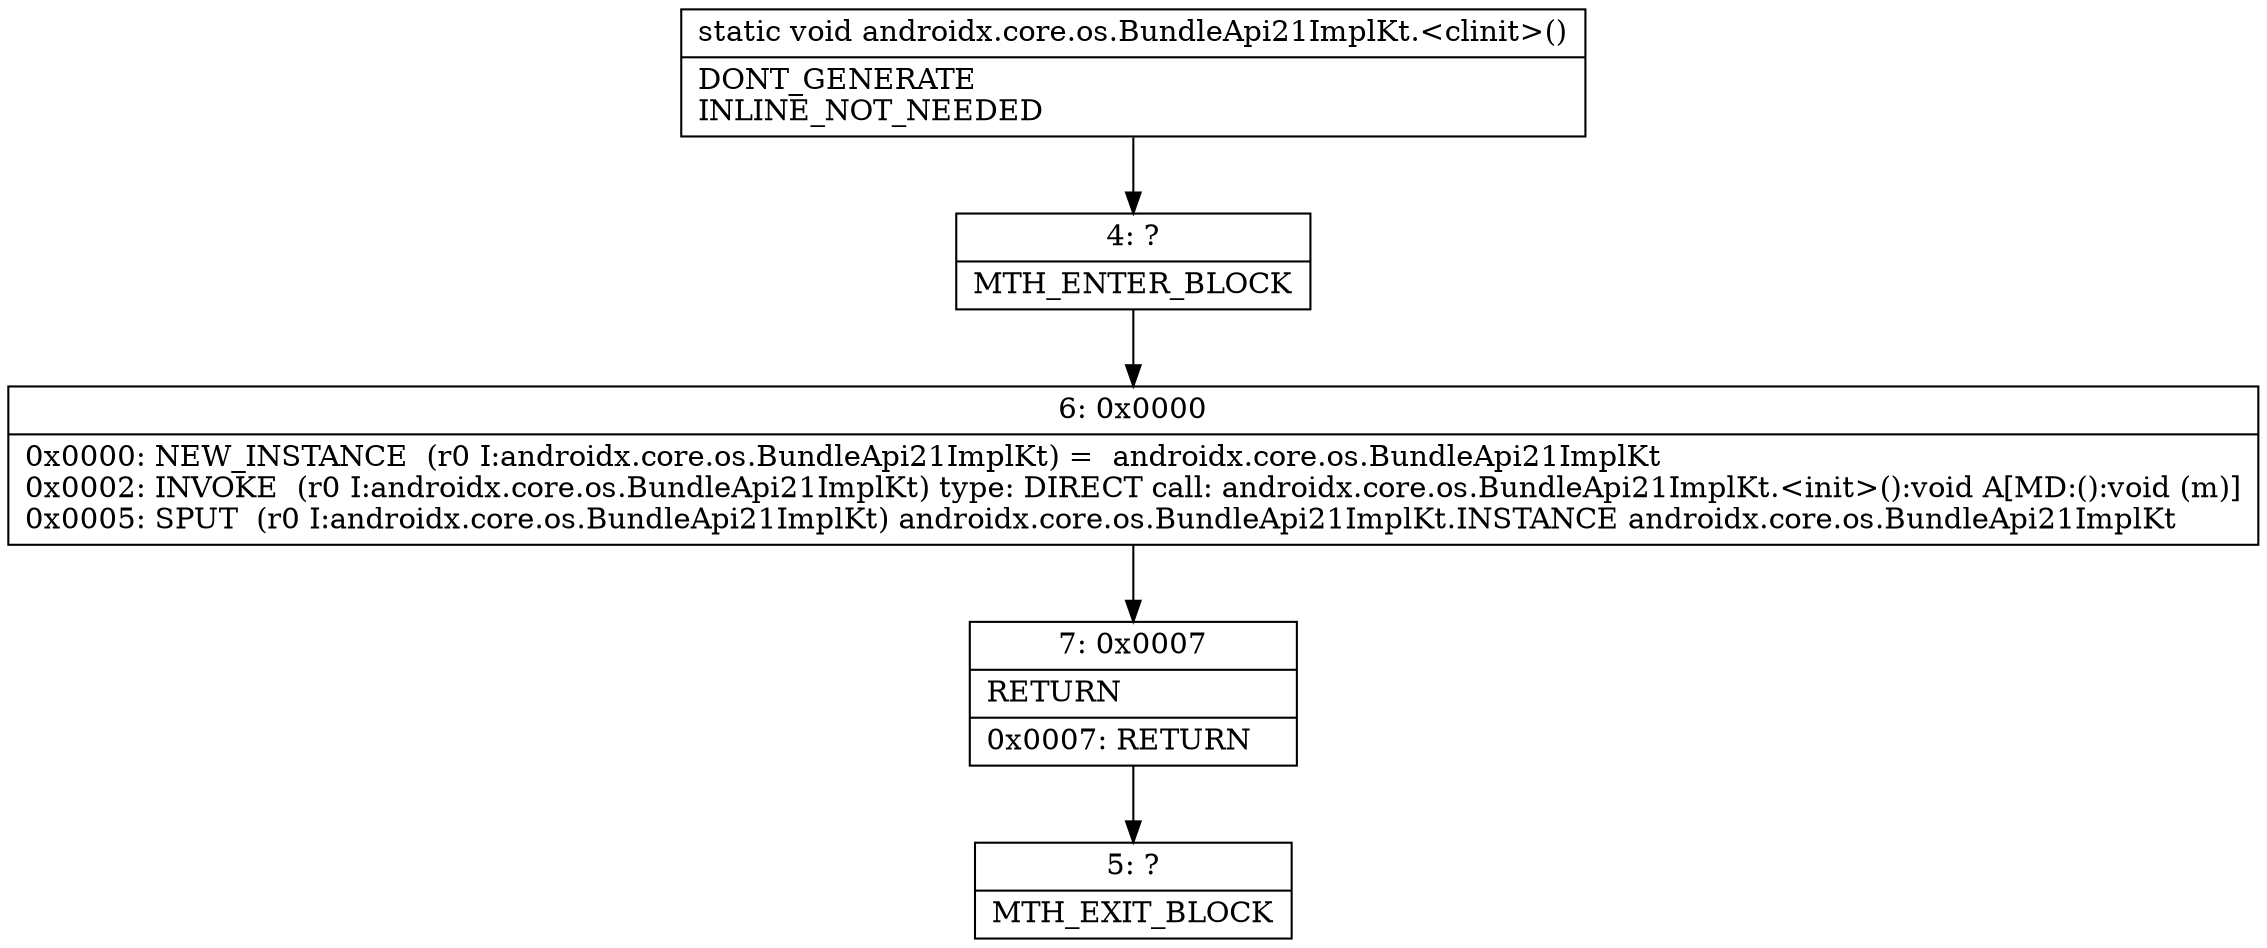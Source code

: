 digraph "CFG forandroidx.core.os.BundleApi21ImplKt.\<clinit\>()V" {
Node_4 [shape=record,label="{4\:\ ?|MTH_ENTER_BLOCK\l}"];
Node_6 [shape=record,label="{6\:\ 0x0000|0x0000: NEW_INSTANCE  (r0 I:androidx.core.os.BundleApi21ImplKt) =  androidx.core.os.BundleApi21ImplKt \l0x0002: INVOKE  (r0 I:androidx.core.os.BundleApi21ImplKt) type: DIRECT call: androidx.core.os.BundleApi21ImplKt.\<init\>():void A[MD:():void (m)]\l0x0005: SPUT  (r0 I:androidx.core.os.BundleApi21ImplKt) androidx.core.os.BundleApi21ImplKt.INSTANCE androidx.core.os.BundleApi21ImplKt \l}"];
Node_7 [shape=record,label="{7\:\ 0x0007|RETURN\l|0x0007: RETURN   \l}"];
Node_5 [shape=record,label="{5\:\ ?|MTH_EXIT_BLOCK\l}"];
MethodNode[shape=record,label="{static void androidx.core.os.BundleApi21ImplKt.\<clinit\>()  | DONT_GENERATE\lINLINE_NOT_NEEDED\l}"];
MethodNode -> Node_4;Node_4 -> Node_6;
Node_6 -> Node_7;
Node_7 -> Node_5;
}

